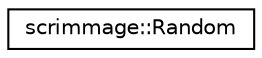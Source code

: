 digraph "Graphical Class Hierarchy"
{
 // LATEX_PDF_SIZE
  edge [fontname="Helvetica",fontsize="10",labelfontname="Helvetica",labelfontsize="10"];
  node [fontname="Helvetica",fontsize="10",shape=record];
  rankdir="LR";
  Node0 [label="scrimmage::Random",height=0.2,width=0.4,color="black", fillcolor="white", style="filled",URL="$classscrimmage_1_1Random.html",tooltip=" "];
}
